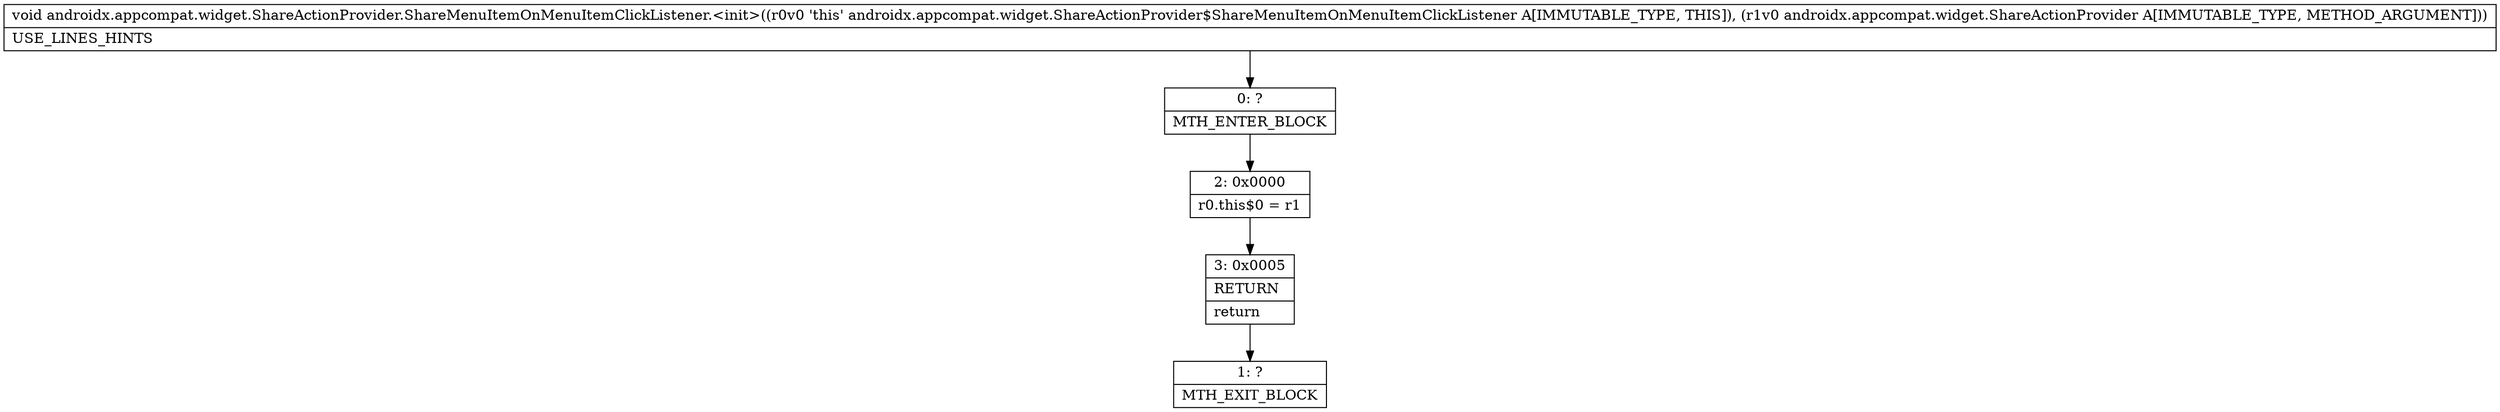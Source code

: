 digraph "CFG forandroidx.appcompat.widget.ShareActionProvider.ShareMenuItemOnMenuItemClickListener.\<init\>(Landroidx\/appcompat\/widget\/ShareActionProvider;)V" {
Node_0 [shape=record,label="{0\:\ ?|MTH_ENTER_BLOCK\l}"];
Node_2 [shape=record,label="{2\:\ 0x0000|r0.this$0 = r1\l}"];
Node_3 [shape=record,label="{3\:\ 0x0005|RETURN\l|return\l}"];
Node_1 [shape=record,label="{1\:\ ?|MTH_EXIT_BLOCK\l}"];
MethodNode[shape=record,label="{void androidx.appcompat.widget.ShareActionProvider.ShareMenuItemOnMenuItemClickListener.\<init\>((r0v0 'this' androidx.appcompat.widget.ShareActionProvider$ShareMenuItemOnMenuItemClickListener A[IMMUTABLE_TYPE, THIS]), (r1v0 androidx.appcompat.widget.ShareActionProvider A[IMMUTABLE_TYPE, METHOD_ARGUMENT]))  | USE_LINES_HINTS\l}"];
MethodNode -> Node_0;Node_0 -> Node_2;
Node_2 -> Node_3;
Node_3 -> Node_1;
}


